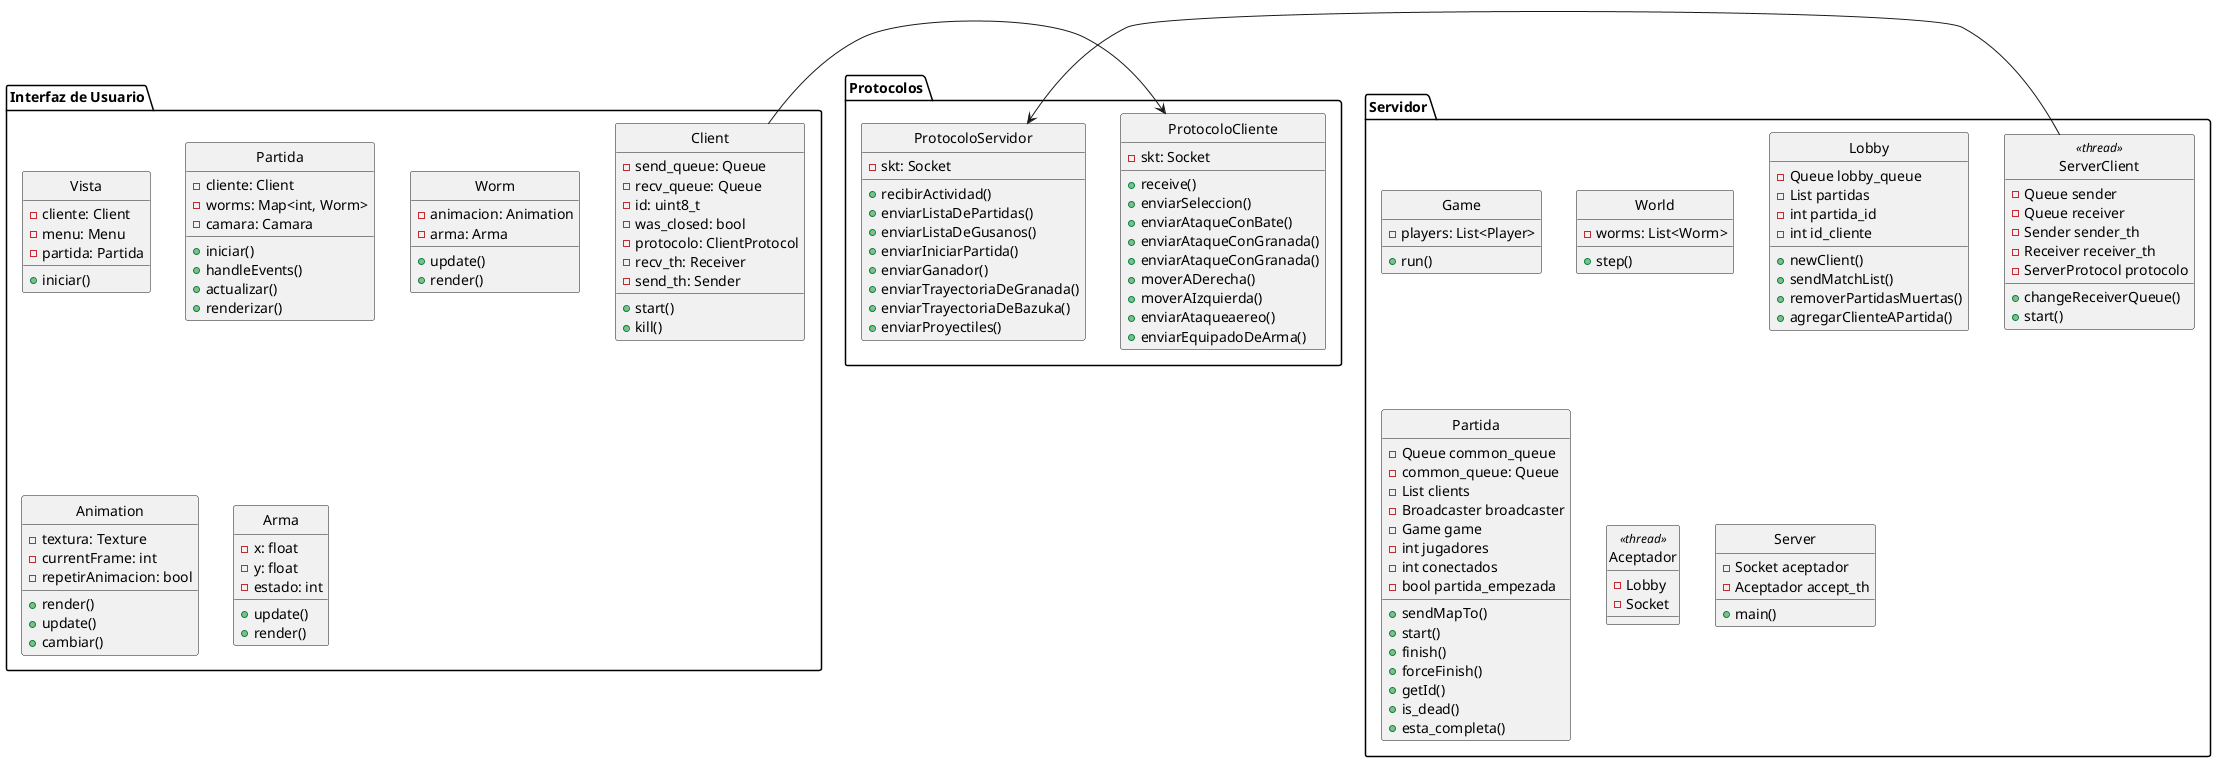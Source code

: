     @startuml
    hide empty attributes
    hide circle

    package "Servidor" {
    
    class ServerClient <<thread>>{
        - Queue sender
        - Queue receiver
        - Sender sender_th
        - Receiver receiver_th
        - ServerProtocol protocolo
        + changeReceiverQueue()
        + start()
    }
    
    class Game {
        -players: List<Player> 
        +run()
    }

    class World {
        -worms: List<Worm>
        +step()
    }
    
    class Lobby {
        - Queue lobby_queue
        - List partidas
        - int partida_id
        - int id_cliente
        + newClient()
        + sendMatchList()
        + removerPartidasMuertas()
        + agregarClienteAPartida()
    }
    
    class Partida {
        - Queue common_queue
        - common_queue: Queue
        - List clients
        - Broadcaster broadcaster
        - Game game
        - int jugadores
        - int conectados
        - bool partida_empezada
        + sendMapTo()
        + start()
        + finish()
        + forceFinish()
        + getId()
        + is_dead()
        + esta_completa()
    }

    class Aceptador <<thread>>{
        - Lobby
        - Socket
    }
    
    class Server {
        - Socket aceptador
        - Aceptador accept_th
        + main()
    }
    }

    package "Protocolos" {
    
    class ProtocoloServidor {
        - skt: Socket
        +recibirActividad()
        +enviarListaDePartidas()
        +enviarListaDeGusanos()
        +enviarIniciarPartida()
        +enviarGanador()
        +enviarTrayectoriaDeGranada()
        +enviarTrayectoriaDeBazuka()
        +enviarProyectiles()
    }
    
    class ProtocoloCliente {
        - skt: Socket
        +receive()
        +enviarSeleccion()
        +enviarAtaqueConBate()
        +enviarAtaqueConGranada()
        +enviarAtaqueConGranada()
        +moverADerecha()
        +moverAIzquierda()
        +enviarAtaqueaereo()
        +enviarEquipadoDeArma()
    }
    }

    package "Interfaz de Usuario"  {
    class Client {
        - send_queue: Queue 
        - recv_queue: Queue 
        - id: uint8_t 
        - was_closed: bool 
        - protocolo: ClientProtocol 
        - recv_th: Receiver 
        - send_th: Sender 
        +start()
        +kill()
    } 

    class Vista {
        -cliente: Client
        -menu: Menu
        -partida: Partida
        +iniciar()
    }
    
    class Partida {
        -cliente: Client
        -worms: Map<int, Worm>
        -camara: Camara
        +iniciar()
        +handleEvents()
        +actualizar()
        +renderizar()
    }

    class Worm {
        -animacion: Animation
        -arma: Arma
        +update()
        +render()
    }

    class Animation {
        -textura: Texture
        -currentFrame: int
        -repetirAnimacion: bool
        +render()
        +update()
        +cambiar()
    }

    class Arma {
        -x: float
        -y: float
        -estado: int
        +update()
        +render()
    }
    
    }

    Client -> ProtocoloCliente
    ServerClient -> ProtocoloServidor
    @enduml
